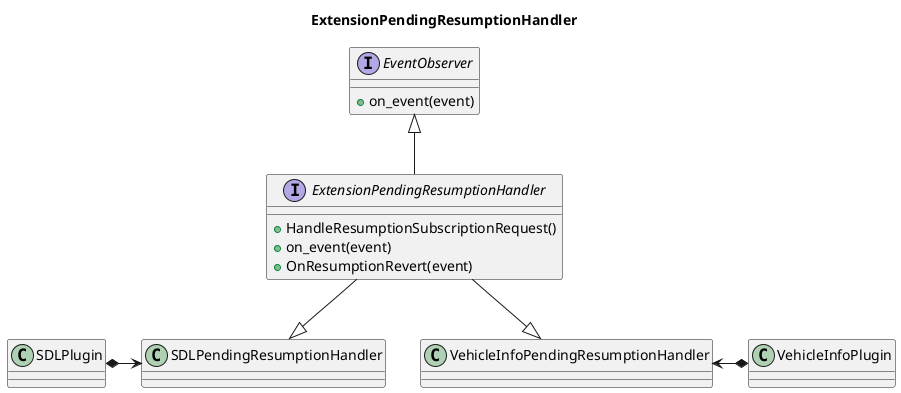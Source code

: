 @startuml

title ExtensionPendingResumptionHandler


interface EventObserver {
   + on_event(event)
}
 
interface ExtensionPendingResumptionHandler {
  + HandleResumptionSubscriptionRequest()
  + on_event(event)
  + OnResumptionRevert(event)
}

EventObserver <|-down-ExtensionPendingResumptionHandler

class SDLPendingResumptionHandler
class VehicleInfoPendingResumptionHandler

SDLPendingResumptionHandler <|-up-ExtensionPendingResumptionHandler
VehicleInfoPendingResumptionHandler <|-up-ExtensionPendingResumptionHandler

class SDLPlugin
SDLPlugin *-right-> SDLPendingResumptionHandler

class VehicleInfoPlugin
VehicleInfoPlugin *-left-> VehicleInfoPendingResumptionHandler

@enduml

